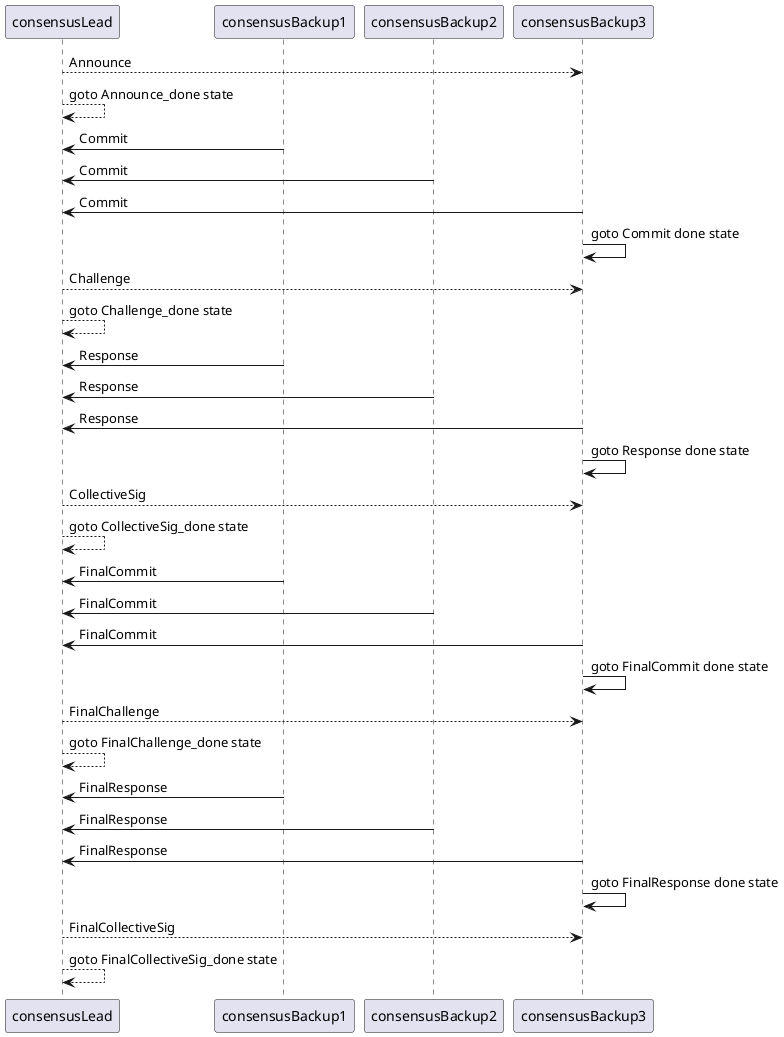 @startuml

participant consensusLead
participant consensusBackup1
participant consensusBackup2
participant consensusBackup3

consensusLead --> consensusBackup3: Announce
consensusLead --> consensusLead: goto Announce_done state
consensusBackup1 -> consensusLead: Commit
consensusBackup2 -> consensusLead: Commit
consensusBackup3 -> consensusLead: Commit
consensusBackup3 -> consensusBackup3: goto Commit done state

consensusLead --> consensusBackup3: Challenge
consensusLead --> consensusLead: goto Challenge_done state
consensusBackup1 -> consensusLead: Response
consensusBackup2 -> consensusLead: Response
consensusBackup3 -> consensusLead: Response
consensusBackup3 -> consensusBackup3: goto Response done state


consensusLead --> consensusBackup3: CollectiveSig
consensusLead --> consensusLead: goto CollectiveSig_done state
consensusBackup1 -> consensusLead: FinalCommit
consensusBackup2 -> consensusLead: FinalCommit
consensusBackup3 -> consensusLead: FinalCommit
consensusBackup3 -> consensusBackup3: goto FinalCommit done state

consensusLead --> consensusBackup3: FinalChallenge
consensusLead --> consensusLead: goto FinalChallenge_done state
consensusBackup1 -> consensusLead: FinalResponse
consensusBackup2 -> consensusLead: FinalResponse
consensusBackup3 -> consensusLead: FinalResponse
consensusBackup3 -> consensusBackup3: goto FinalResponse done state

consensusLead --> consensusBackup3: FinalCollectiveSig
consensusLead --> consensusLead: goto FinalCollectiveSig_done state




@enduml